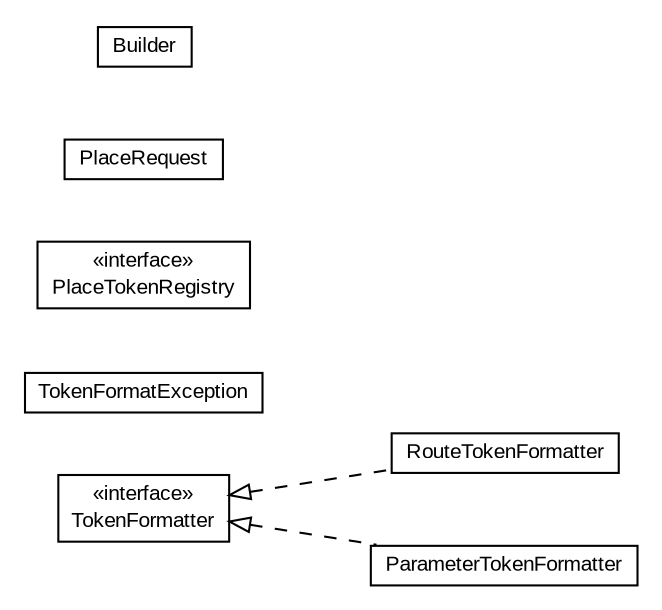 #!/usr/local/bin/dot
#
# Class diagram 
# Generated by UMLGraph version R5_6-24-gf6e263 (http://www.umlgraph.org/)
#

digraph G {
	edge [fontname="arial",fontsize=10,labelfontname="arial",labelfontsize=10];
	node [fontname="arial",fontsize=10,shape=plaintext];
	nodesep=0.25;
	ranksep=0.5;
	rankdir=LR;
	// com.gwtplatform.mvp.shared.proxy.TokenFormatter
	c2203 [label=<<table title="com.gwtplatform.mvp.shared.proxy.TokenFormatter" border="0" cellborder="1" cellspacing="0" cellpadding="2" port="p" href="./TokenFormatter.html">
		<tr><td><table border="0" cellspacing="0" cellpadding="1">
<tr><td align="center" balign="center"> &#171;interface&#187; </td></tr>
<tr><td align="center" balign="center"> TokenFormatter </td></tr>
		</table></td></tr>
		</table>>, URL="./TokenFormatter.html", fontname="arial", fontcolor="black", fontsize=10.0];
	// com.gwtplatform.mvp.shared.proxy.TokenFormatException
	c2204 [label=<<table title="com.gwtplatform.mvp.shared.proxy.TokenFormatException" border="0" cellborder="1" cellspacing="0" cellpadding="2" port="p" href="./TokenFormatException.html">
		<tr><td><table border="0" cellspacing="0" cellpadding="1">
<tr><td align="center" balign="center"> TokenFormatException </td></tr>
		</table></td></tr>
		</table>>, URL="./TokenFormatException.html", fontname="arial", fontcolor="black", fontsize=10.0];
	// com.gwtplatform.mvp.shared.proxy.RouteTokenFormatter
	c2205 [label=<<table title="com.gwtplatform.mvp.shared.proxy.RouteTokenFormatter" border="0" cellborder="1" cellspacing="0" cellpadding="2" port="p" href="./RouteTokenFormatter.html">
		<tr><td><table border="0" cellspacing="0" cellpadding="1">
<tr><td align="center" balign="center"> RouteTokenFormatter </td></tr>
		</table></td></tr>
		</table>>, URL="./RouteTokenFormatter.html", fontname="arial", fontcolor="black", fontsize=10.0];
	// com.gwtplatform.mvp.shared.proxy.PlaceTokenRegistry
	c2206 [label=<<table title="com.gwtplatform.mvp.shared.proxy.PlaceTokenRegistry" border="0" cellborder="1" cellspacing="0" cellpadding="2" port="p" href="./PlaceTokenRegistry.html">
		<tr><td><table border="0" cellspacing="0" cellpadding="1">
<tr><td align="center" balign="center"> &#171;interface&#187; </td></tr>
<tr><td align="center" balign="center"> PlaceTokenRegistry </td></tr>
		</table></td></tr>
		</table>>, URL="./PlaceTokenRegistry.html", fontname="arial", fontcolor="black", fontsize=10.0];
	// com.gwtplatform.mvp.shared.proxy.PlaceRequest
	c2207 [label=<<table title="com.gwtplatform.mvp.shared.proxy.PlaceRequest" border="0" cellborder="1" cellspacing="0" cellpadding="2" port="p" href="./PlaceRequest.html">
		<tr><td><table border="0" cellspacing="0" cellpadding="1">
<tr><td align="center" balign="center"> PlaceRequest </td></tr>
		</table></td></tr>
		</table>>, URL="./PlaceRequest.html", fontname="arial", fontcolor="black", fontsize=10.0];
	// com.gwtplatform.mvp.shared.proxy.PlaceRequest.Builder
	c2208 [label=<<table title="com.gwtplatform.mvp.shared.proxy.PlaceRequest.Builder" border="0" cellborder="1" cellspacing="0" cellpadding="2" port="p" href="./PlaceRequest.Builder.html">
		<tr><td><table border="0" cellspacing="0" cellpadding="1">
<tr><td align="center" balign="center"> Builder </td></tr>
		</table></td></tr>
		</table>>, URL="./PlaceRequest.Builder.html", fontname="arial", fontcolor="black", fontsize=10.0];
	// com.gwtplatform.mvp.shared.proxy.ParameterTokenFormatter
	c2209 [label=<<table title="com.gwtplatform.mvp.shared.proxy.ParameterTokenFormatter" border="0" cellborder="1" cellspacing="0" cellpadding="2" port="p" href="./ParameterTokenFormatter.html">
		<tr><td><table border="0" cellspacing="0" cellpadding="1">
<tr><td align="center" balign="center"> ParameterTokenFormatter </td></tr>
		</table></td></tr>
		</table>>, URL="./ParameterTokenFormatter.html", fontname="arial", fontcolor="black", fontsize=10.0];
	//com.gwtplatform.mvp.shared.proxy.RouteTokenFormatter implements com.gwtplatform.mvp.shared.proxy.TokenFormatter
	c2203:p -> c2205:p [dir=back,arrowtail=empty,style=dashed];
	//com.gwtplatform.mvp.shared.proxy.ParameterTokenFormatter implements com.gwtplatform.mvp.shared.proxy.TokenFormatter
	c2203:p -> c2209:p [dir=back,arrowtail=empty,style=dashed];
}

